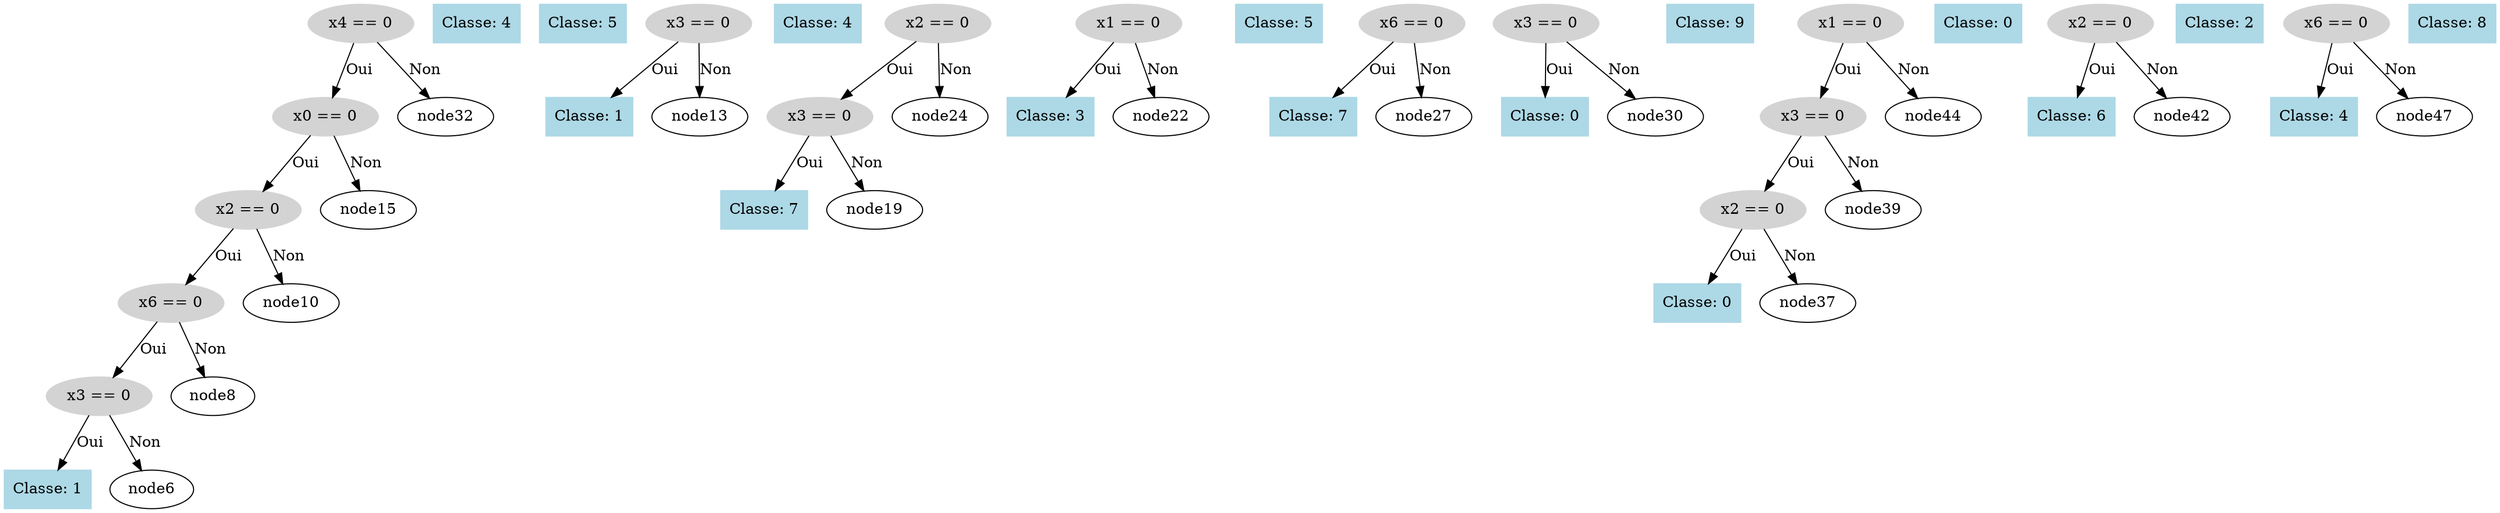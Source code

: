 digraph DecisionTree {
  node0 [label="x4 == 0", shape=ellipse, style=filled, color=lightgray];
  node0 -> node1 [label="Oui"];
  node1 [label="x0 == 0", shape=ellipse, style=filled, color=lightgray];
  node1 -> node2 [label="Oui"];
  node2 [label="x2 == 0", shape=ellipse, style=filled, color=lightgray];
  node2 -> node3 [label="Oui"];
  node3 [label="x6 == 0", shape=ellipse, style=filled, color=lightgray];
  node3 -> node4 [label="Oui"];
  node4 [label="x3 == 0", shape=ellipse, style=filled, color=lightgray];
  node4 -> node5 [label="Oui"];
  node5 [label="Classe: 1", shape=box, style=filled, color=lightblue];
  node4 -> node6 [label="Non"];
  node7 [label="Classe: 4", shape=box, style=filled, color=lightblue];
  node3 -> node8 [label="Non"];
  node9 [label="Classe: 5", shape=box, style=filled, color=lightblue];
  node2 -> node10 [label="Non"];
  node11 [label="x3 == 0", shape=ellipse, style=filled, color=lightgray];
  node11 -> node12 [label="Oui"];
  node12 [label="Classe: 1", shape=box, style=filled, color=lightblue];
  node11 -> node13 [label="Non"];
  node14 [label="Classe: 4", shape=box, style=filled, color=lightblue];
  node1 -> node15 [label="Non"];
  node16 [label="x2 == 0", shape=ellipse, style=filled, color=lightgray];
  node16 -> node17 [label="Oui"];
  node17 [label="x3 == 0", shape=ellipse, style=filled, color=lightgray];
  node17 -> node18 [label="Oui"];
  node18 [label="Classe: 7", shape=box, style=filled, color=lightblue];
  node17 -> node19 [label="Non"];
  node20 [label="x1 == 0", shape=ellipse, style=filled, color=lightgray];
  node20 -> node21 [label="Oui"];
  node21 [label="Classe: 3", shape=box, style=filled, color=lightblue];
  node20 -> node22 [label="Non"];
  node23 [label="Classe: 5", shape=box, style=filled, color=lightblue];
  node16 -> node24 [label="Non"];
  node25 [label="x6 == 0", shape=ellipse, style=filled, color=lightgray];
  node25 -> node26 [label="Oui"];
  node26 [label="Classe: 7", shape=box, style=filled, color=lightblue];
  node25 -> node27 [label="Non"];
  node28 [label="x3 == 0", shape=ellipse, style=filled, color=lightgray];
  node28 -> node29 [label="Oui"];
  node29 [label="Classe: 0", shape=box, style=filled, color=lightblue];
  node28 -> node30 [label="Non"];
  node31 [label="Classe: 9", shape=box, style=filled, color=lightblue];
  node0 -> node32 [label="Non"];
  node33 [label="x1 == 0", shape=ellipse, style=filled, color=lightgray];
  node33 -> node34 [label="Oui"];
  node34 [label="x3 == 0", shape=ellipse, style=filled, color=lightgray];
  node34 -> node35 [label="Oui"];
  node35 [label="x2 == 0", shape=ellipse, style=filled, color=lightgray];
  node35 -> node36 [label="Oui"];
  node36 [label="Classe: 0", shape=box, style=filled, color=lightblue];
  node35 -> node37 [label="Non"];
  node38 [label="Classe: 0", shape=box, style=filled, color=lightblue];
  node34 -> node39 [label="Non"];
  node40 [label="x2 == 0", shape=ellipse, style=filled, color=lightgray];
  node40 -> node41 [label="Oui"];
  node41 [label="Classe: 6", shape=box, style=filled, color=lightblue];
  node40 -> node42 [label="Non"];
  node43 [label="Classe: 2", shape=box, style=filled, color=lightblue];
  node33 -> node44 [label="Non"];
  node45 [label="x6 == 0", shape=ellipse, style=filled, color=lightgray];
  node45 -> node46 [label="Oui"];
  node46 [label="Classe: 4", shape=box, style=filled, color=lightblue];
  node45 -> node47 [label="Non"];
  node48 [label="Classe: 8", shape=box, style=filled, color=lightblue];
}

